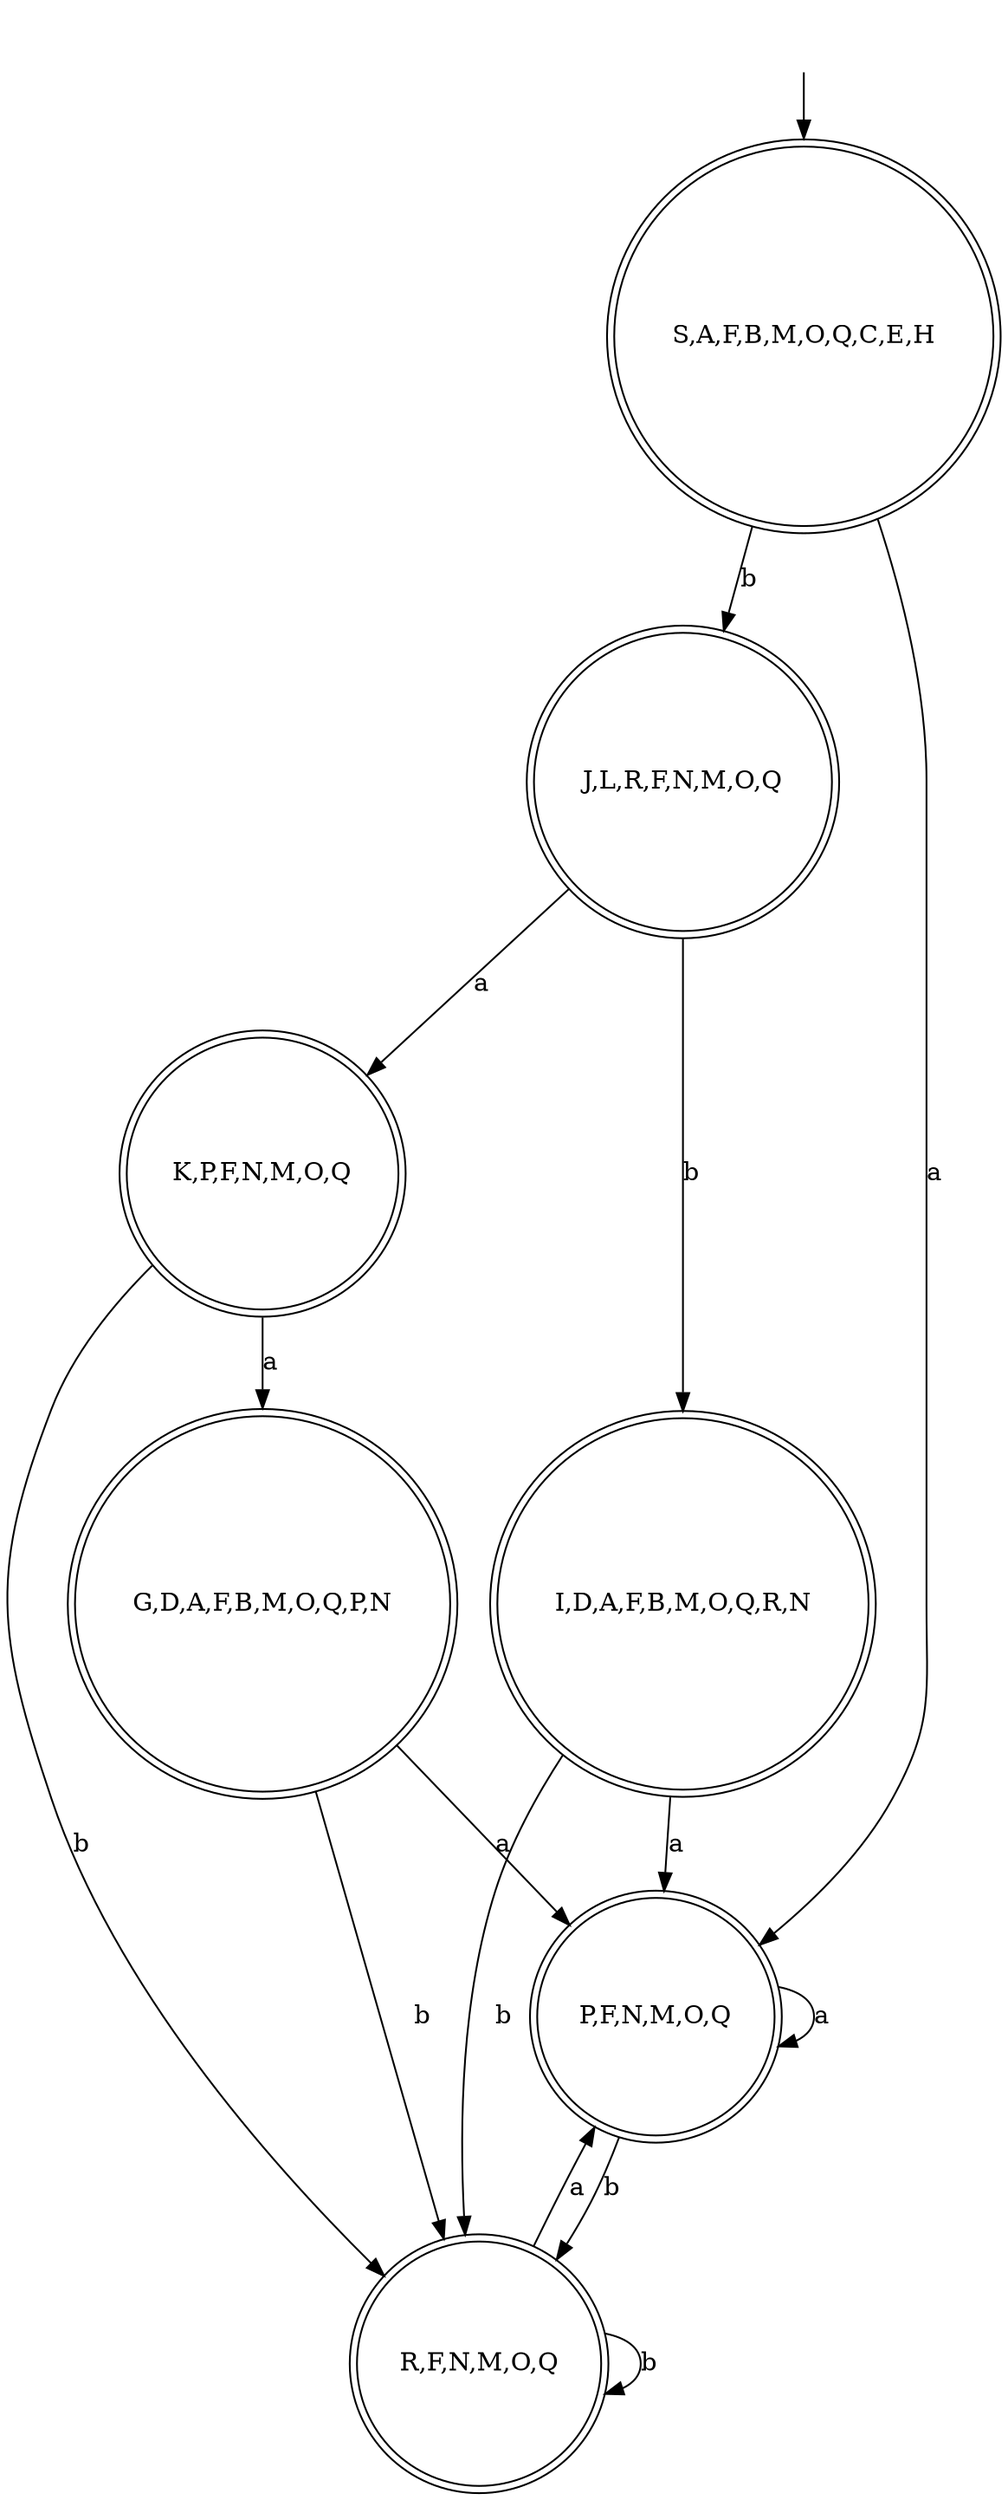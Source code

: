 digraph {
 "" [shape=none]
 "G,D,A,F,B,M,O,Q,P,N"  [shape=doublecircle]
 "I,D,A,F,B,M,O,Q,R,N"  [shape=doublecircle]
 "J,L,R,F,N,M,O,Q"  [shape=doublecircle]
 "K,P,F,N,M,O,Q"  [shape=doublecircle]
 "P,F,N,M,O,Q"  [shape=doublecircle]
 "R,F,N,M,O,Q"  [shape=doublecircle]
 "S,A,F,B,M,O,Q,C,E,H"  [shape=doublecircle]

"" -> "S,A,F,B,M,O,Q,C,E,H"
"G,D,A,F,B,M,O,Q,P,N" -> "P,F,N,M,O,Q"[label="a", weight="a"];
"G,D,A,F,B,M,O,Q,P,N" -> "R,F,N,M,O,Q"[label="b", weight="b"];
"I,D,A,F,B,M,O,Q,R,N" -> "P,F,N,M,O,Q"[label="a", weight="a"];
"I,D,A,F,B,M,O,Q,R,N" -> "R,F,N,M,O,Q"[label="b", weight="b"];
"J,L,R,F,N,M,O,Q" -> "K,P,F,N,M,O,Q"[label="a", weight="a"];
"J,L,R,F,N,M,O,Q" -> "I,D,A,F,B,M,O,Q,R,N"[label="b", weight="b"];
"K,P,F,N,M,O,Q" -> "G,D,A,F,B,M,O,Q,P,N"[label="a", weight="a"];
"K,P,F,N,M,O,Q" -> "R,F,N,M,O,Q"[label="b", weight="b"];
"P,F,N,M,O,Q" -> "P,F,N,M,O,Q"[label="a", weight="a"];
"P,F,N,M,O,Q" -> "R,F,N,M,O,Q"[label="b", weight="b"];
"R,F,N,M,O,Q" -> "P,F,N,M,O,Q"[label="a", weight="a"];
"R,F,N,M,O,Q" -> "R,F,N,M,O,Q"[label="b", weight="b"];
"S,A,F,B,M,O,Q,C,E,H" -> "P,F,N,M,O,Q"[label="a", weight="a"];
"S,A,F,B,M,O,Q,C,E,H" -> "J,L,R,F,N,M,O,Q"[label="b", weight="b"];
}
